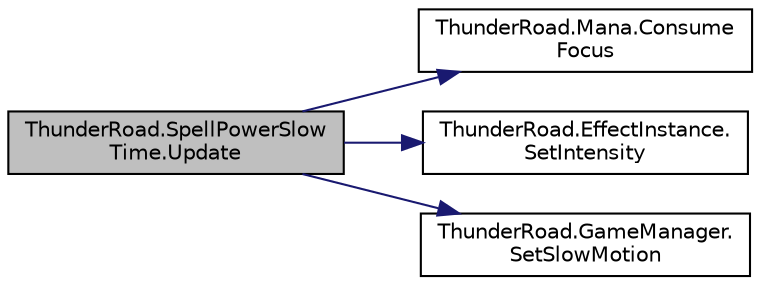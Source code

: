 digraph "ThunderRoad.SpellPowerSlowTime.Update"
{
 // LATEX_PDF_SIZE
  edge [fontname="Helvetica",fontsize="10",labelfontname="Helvetica",labelfontsize="10"];
  node [fontname="Helvetica",fontsize="10",shape=record];
  rankdir="LR";
  Node1 [label="ThunderRoad.SpellPowerSlow\lTime.Update",height=0.2,width=0.4,color="black", fillcolor="grey75", style="filled", fontcolor="black",tooltip="Updates this instance."];
  Node1 -> Node2 [color="midnightblue",fontsize="10",style="solid",fontname="Helvetica"];
  Node2 [label="ThunderRoad.Mana.Consume\lFocus",height=0.2,width=0.4,color="black", fillcolor="white", style="filled",URL="$class_thunder_road_1_1_mana.html#ac89309b2e9157bf002ad470af3a21217",tooltip="Consumes the focus."];
  Node1 -> Node3 [color="midnightblue",fontsize="10",style="solid",fontname="Helvetica"];
  Node3 [label="ThunderRoad.EffectInstance.\lSetIntensity",height=0.2,width=0.4,color="black", fillcolor="white", style="filled",URL="$class_thunder_road_1_1_effect_instance.html#ab4b317e4c00e6212a31d9af69fca4d16",tooltip="Sets the intensity."];
  Node1 -> Node4 [color="midnightblue",fontsize="10",style="solid",fontname="Helvetica"];
  Node4 [label="ThunderRoad.GameManager.\lSetSlowMotion",height=0.2,width=0.4,color="black", fillcolor="white", style="filled",URL="$class_thunder_road_1_1_game_manager.html#aa74dea6495586dfa87b0c97eb8384520",tooltip="Sets the slow motion."];
}
